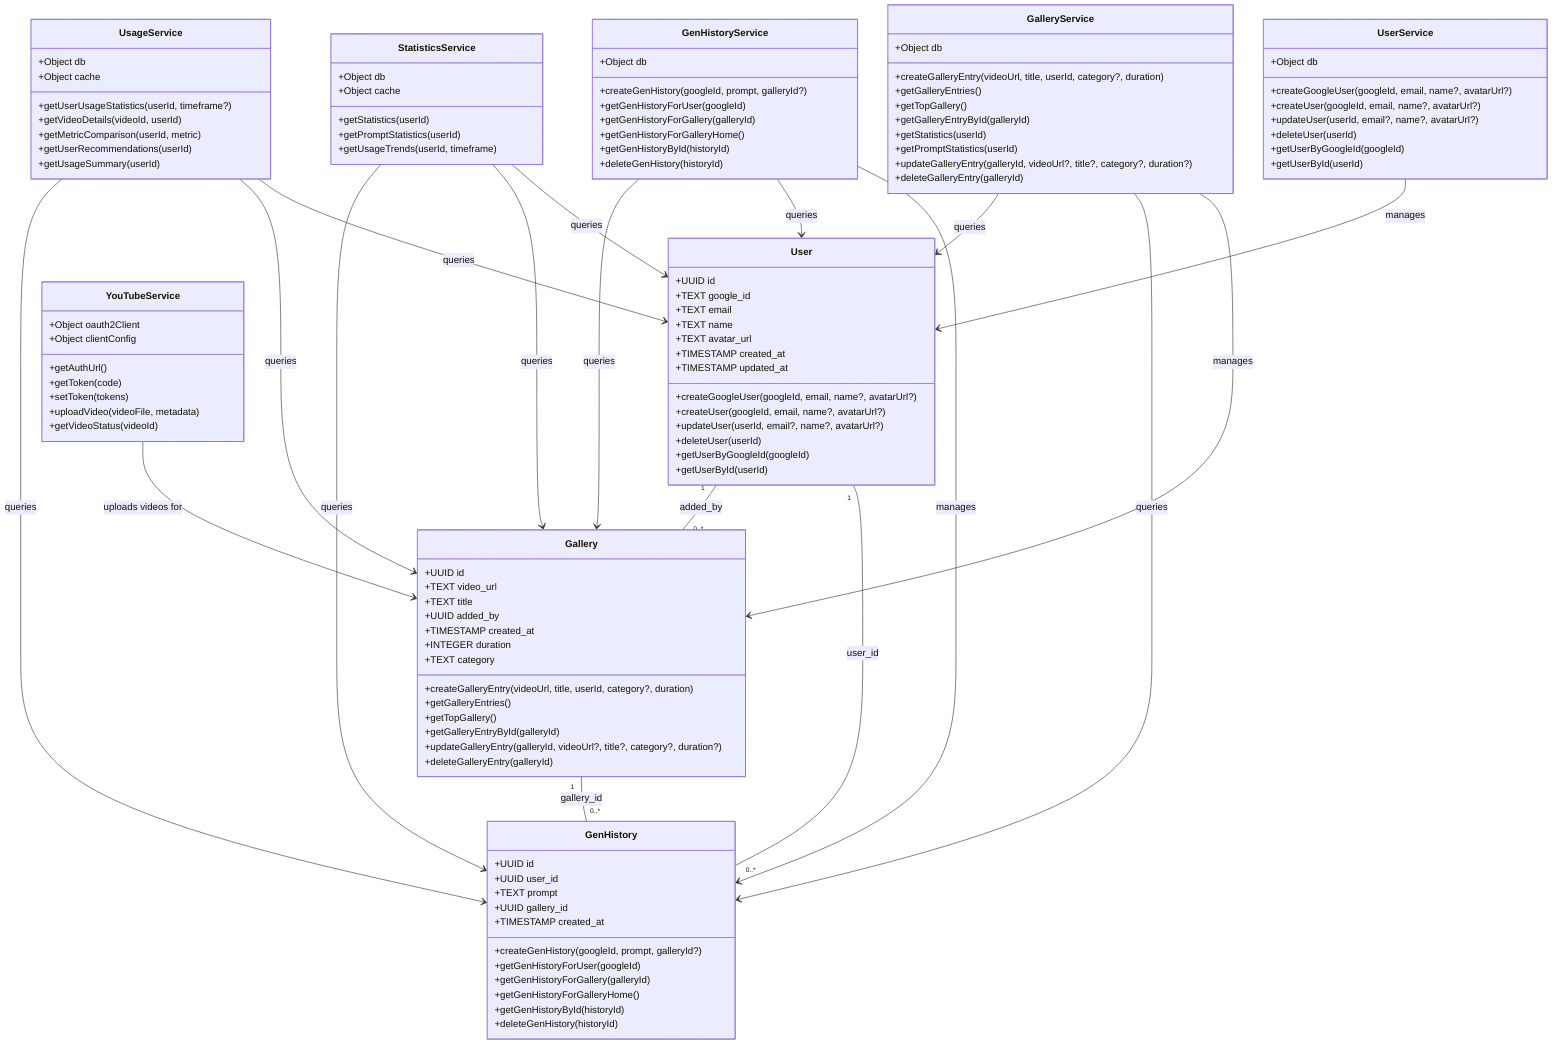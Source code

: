 classDiagram

    %% Entities
    class User {
        +UUID id
        +TEXT google_id
        +TEXT email
        +TEXT name
        +TEXT avatar_url
        +TIMESTAMP created_at
        +TIMESTAMP updated_at
        +createGoogleUser(googleId, email, name?, avatarUrl?)
        +createUser(googleId, email, name?, avatarUrl?)
        +updateUser(userId, email?, name?, avatarUrl?)
        +deleteUser(userId)
        +getUserByGoogleId(googleId)
        +getUserById(userId)
    }

    class Gallery {
        +UUID id
        +TEXT video_url
        +TEXT title
        +UUID added_by
        +TIMESTAMP created_at
        +INTEGER duration
        +TEXT category
        +createGalleryEntry(videoUrl, title, userId, category?, duration)
        +getGalleryEntries()
        +getTopGallery()
        +getGalleryEntryById(galleryId)
        +updateGalleryEntry(galleryId, videoUrl?, title?, category?, duration?)
        +deleteGalleryEntry(galleryId)
    }

    class GenHistory {
        +UUID id
        +UUID user_id
        +TEXT prompt
        +UUID gallery_id
        +TIMESTAMP created_at
        +createGenHistory(googleId, prompt, galleryId?)
        +getGenHistoryForUser(googleId)
        +getGenHistoryForGallery(galleryId)
        +getGenHistoryForGalleryHome()
        +getGenHistoryById(historyId)
        +deleteGenHistory(historyId)
    }

    %% Services
    class UserService {
        +Object db
        +createGoogleUser(googleId, email, name?, avatarUrl?)
        +createUser(googleId, email, name?, avatarUrl?)
        +updateUser(userId, email?, name?, avatarUrl?)
        +deleteUser(userId)
        +getUserByGoogleId(googleId)
        +getUserById(userId)
    }

    class GalleryService {
        +Object db
        +createGalleryEntry(videoUrl, title, userId, category?, duration)
        +getGalleryEntries()
        +getTopGallery()
        +getGalleryEntryById(galleryId)
        +getStatistics(userId)
        +getPromptStatistics(userId)
        +updateGalleryEntry(galleryId, videoUrl?, title?, category?, duration?)
        +deleteGalleryEntry(galleryId)
    }

    class GenHistoryService {
        +Object db
        +createGenHistory(googleId, prompt, galleryId?)
        +getGenHistoryForUser(googleId)
        +getGenHistoryForGallery(galleryId)
        +getGenHistoryForGalleryHome()
        +getGenHistoryById(historyId)
        +deleteGenHistory(historyId)
    }

    class StatisticsService {
        +Object db
        +Object cache
        +getStatistics(userId)
        +getPromptStatistics(userId)
        +getUsageTrends(userId, timeframe)
    }

    class UsageService {
        +Object db
        +Object cache
        +getUserUsageStatistics(userId, timeframe?)
        +getVideoDetails(videoId, userId)
        +getMetricComparison(userId, metric)
        +getUserRecommendations(userId)
        +getUsageSummary(userId)
    }

    class YouTubeService {
        +Object oauth2Client
        +Object clientConfig
        +getAuthUrl()
        +getToken(code)
        +setToken(tokens)
        +uploadVideo(videoFile, metadata)
        +getVideoStatus(videoId)
    }

    %% Relationships
    User "1" -- "0..*" GenHistory : user_id
    User "1" -- "0..*" Gallery : added_by
    Gallery "1" -- "0..*" GenHistory : gallery_id

    %% Service Interactions
    UserService --> User : manages
    GalleryService --> Gallery : manages
    GalleryService --> GenHistory : queries
    GalleryService --> User : queries
    GenHistoryService --> GenHistory : manages
    GenHistoryService --> User : queries
    GenHistoryService --> Gallery : queries
    StatisticsService --> User : queries
    StatisticsService --> Gallery : queries
    StatisticsService --> GenHistory : queries
    UsageService --> User : queries
    UsageService --> Gallery : queries
    UsageService --> GenHistory : queries
    YouTubeService --> Gallery : uploads videos for